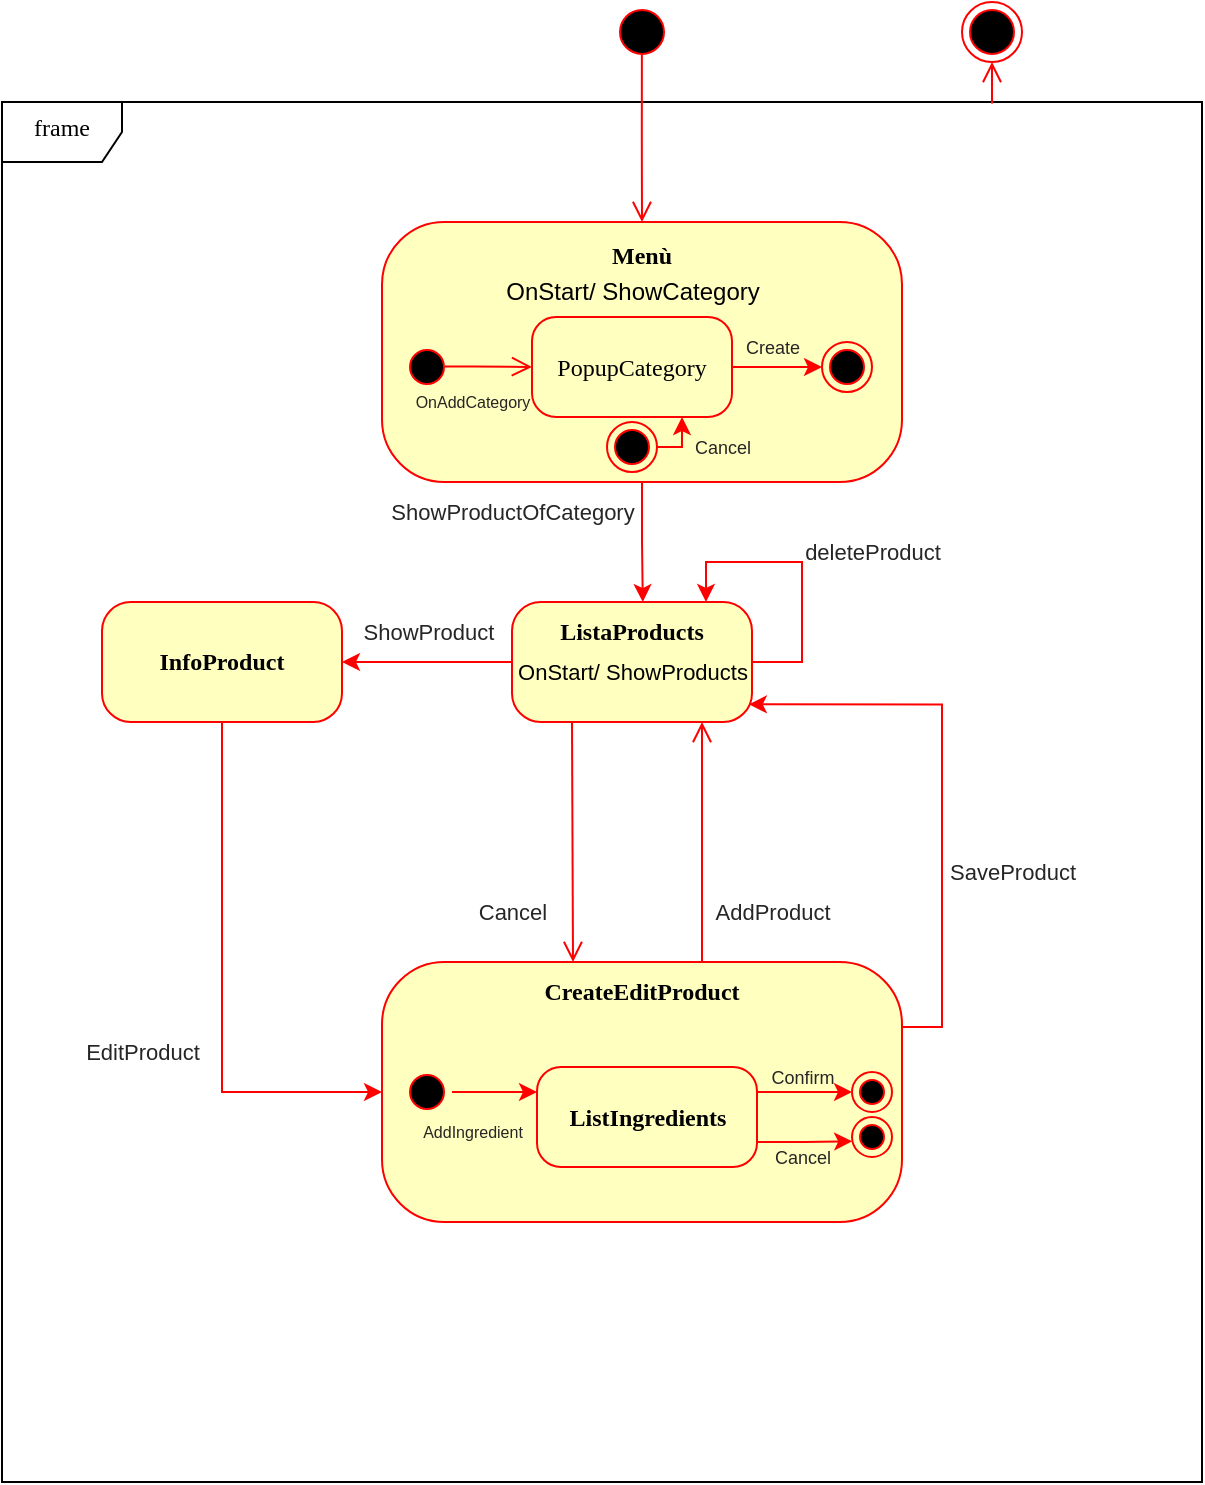 <mxfile version="20.8.0" type="device"><diagram name="Page-1" id="58cdce13-f638-feb5-8d6f-7d28b1aa9fa0"><mxGraphModel dx="1750" dy="858" grid="1" gridSize="10" guides="1" tooltips="1" connect="1" arrows="1" fold="1" page="1" pageScale="1" pageWidth="1100" pageHeight="850" background="none" math="0" shadow="0"><root><mxCell id="0"/><mxCell id="1" parent="0"/><mxCell id="2a3bc250acf0617d-8" value="frame" style="shape=umlFrame;whiteSpace=wrap;html=1;rounded=1;shadow=0;comic=0;labelBackgroundColor=none;strokeWidth=1;fontFamily=Verdana;fontSize=12;align=center;spacingTop=-5;" parent="1" vertex="1"><mxGeometry x="50" y="60" width="600" height="690" as="geometry"/></mxCell><mxCell id="PPng1vkpo5t-3qyW6xZq-22" style="edgeStyle=orthogonalEdgeStyle;rounded=0;orthogonalLoop=1;jettySize=auto;html=1;exitX=0;exitY=0.5;exitDx=0;exitDy=0;entryX=1;entryY=0.5;entryDx=0;entryDy=0;strokeColor=#FF0000;fontSize=11;fontColor=#272525;" edge="1" parent="1" source="382b91b5511bd0f7-5" target="382b91b5511bd0f7-10"><mxGeometry relative="1" as="geometry"/></mxCell><mxCell id="382b91b5511bd0f7-5" value="&lt;b&gt;ListaProducts&lt;/b&gt;" style="rounded=1;whiteSpace=wrap;html=1;arcSize=24;fillColor=#ffffc0;strokeColor=#ff0000;shadow=0;comic=0;labelBackgroundColor=none;fontFamily=Verdana;fontSize=12;fontColor=#000000;align=center;spacingTop=-31;" parent="1" vertex="1"><mxGeometry x="305" y="310" width="120" height="60" as="geometry"/></mxCell><mxCell id="PPng1vkpo5t-3qyW6xZq-20" style="edgeStyle=orthogonalEdgeStyle;rounded=0;orthogonalLoop=1;jettySize=auto;html=1;exitX=0.5;exitY=1;exitDx=0;exitDy=0;entryX=0.545;entryY=0;entryDx=0;entryDy=0;entryPerimeter=0;strokeColor=#FF0000;fontSize=11;fontColor=#272525;" edge="1" parent="1" source="382b91b5511bd0f7-6" target="382b91b5511bd0f7-5"><mxGeometry relative="1" as="geometry"/></mxCell><mxCell id="382b91b5511bd0f7-6" value="Menù" style="rounded=1;whiteSpace=wrap;html=1;arcSize=24;fillColor=#ffffc0;strokeColor=#ff0000;shadow=0;comic=0;labelBackgroundColor=none;fontFamily=Verdana;fontSize=12;fontColor=#000000;align=center;fontStyle=1;spacingTop=-97;" parent="1" vertex="1"><mxGeometry x="240" y="120" width="260" height="130" as="geometry"/></mxCell><mxCell id="PPng1vkpo5t-3qyW6xZq-7" style="edgeStyle=orthogonalEdgeStyle;rounded=0;orthogonalLoop=1;jettySize=auto;html=1;exitX=1;exitY=0.5;exitDx=0;exitDy=0;entryX=0;entryY=0.5;entryDx=0;entryDy=0;fontColor=#FF0000;strokeColor=#FF0000;" edge="1" parent="1" source="382b91b5511bd0f7-7" target="PPng1vkpo5t-3qyW6xZq-3"><mxGeometry relative="1" as="geometry"/></mxCell><mxCell id="382b91b5511bd0f7-7" value="PopupCategory" style="rounded=1;whiteSpace=wrap;html=1;arcSize=24;fillColor=#ffffc0;strokeColor=#ff0000;shadow=0;comic=0;labelBackgroundColor=none;fontFamily=Verdana;fontSize=12;fontColor=#000000;align=center;" parent="1" vertex="1"><mxGeometry x="315" y="167.5" width="100" height="50" as="geometry"/></mxCell><mxCell id="PPng1vkpo5t-3qyW6xZq-37" style="edgeStyle=orthogonalEdgeStyle;rounded=0;orthogonalLoop=1;jettySize=auto;html=1;exitX=1;exitY=0.25;exitDx=0;exitDy=0;strokeColor=#FF0000;fontSize=11;fontColor=#272525;entryX=0.987;entryY=0.853;entryDx=0;entryDy=0;entryPerimeter=0;" edge="1" parent="1" source="382b91b5511bd0f7-9" target="382b91b5511bd0f7-5"><mxGeometry relative="1" as="geometry"><Array as="points"><mxPoint x="520" y="523"/><mxPoint x="520" y="361"/></Array></mxGeometry></mxCell><mxCell id="382b91b5511bd0f7-9" value="&lt;b&gt;CreateEditProduct&lt;/b&gt;" style="rounded=1;whiteSpace=wrap;html=1;arcSize=24;fillColor=#ffffc0;strokeColor=#ff0000;shadow=0;comic=0;labelBackgroundColor=none;fontFamily=Verdana;fontSize=12;fontColor=#000000;align=center;spacingTop=-101;" parent="1" vertex="1"><mxGeometry x="240" y="490" width="260" height="130" as="geometry"/></mxCell><mxCell id="PPng1vkpo5t-3qyW6xZq-38" style="edgeStyle=orthogonalEdgeStyle;rounded=0;orthogonalLoop=1;jettySize=auto;html=1;exitX=0.5;exitY=1;exitDx=0;exitDy=0;entryX=0;entryY=0.5;entryDx=0;entryDy=0;strokeColor=#FF0000;fontSize=11;fontColor=#272525;" edge="1" parent="1" source="382b91b5511bd0f7-10" target="382b91b5511bd0f7-9"><mxGeometry relative="1" as="geometry"/></mxCell><mxCell id="382b91b5511bd0f7-10" value="InfoProduct" style="rounded=1;whiteSpace=wrap;html=1;arcSize=24;fillColor=#ffffc0;strokeColor=#ff0000;shadow=0;comic=0;labelBackgroundColor=none;fontFamily=Verdana;fontSize=12;fontColor=#000000;align=center;fontStyle=1" parent="1" vertex="1"><mxGeometry x="100" y="310" width="120" height="60" as="geometry"/></mxCell><mxCell id="2a3bc250acf0617d-9" style="edgeStyle=orthogonalEdgeStyle;html=1;labelBackgroundColor=none;endArrow=open;endSize=8;strokeColor=#ff0000;fontFamily=Verdana;fontSize=12;align=left;exitX=0.844;exitY=0.502;exitDx=0;exitDy=0;exitPerimeter=0;" parent="1" source="PPng1vkpo5t-3qyW6xZq-13" target="382b91b5511bd0f7-6" edge="1"><mxGeometry relative="1" as="geometry"><mxPoint x="365" y="40" as="sourcePoint"/><Array as="points"/></mxGeometry></mxCell><mxCell id="3cde6dad864a17aa-7" style="edgeStyle=elbowEdgeStyle;html=1;labelBackgroundColor=none;endArrow=open;endSize=8;strokeColor=#ff0000;fontFamily=Verdana;fontSize=12;align=left;" parent="1" edge="1"><mxGeometry relative="1" as="geometry"><mxPoint x="400" y="490" as="sourcePoint"/><mxPoint x="400" y="370" as="targetPoint"/><Array as="points"><mxPoint x="400" y="410"/></Array></mxGeometry></mxCell><mxCell id="3cde6dad864a17aa-8" style="edgeStyle=elbowEdgeStyle;html=1;labelBackgroundColor=none;endArrow=open;endSize=8;strokeColor=#ff0000;fontFamily=Verdana;fontSize=12;align=left;exitX=0.25;exitY=1;" parent="1" source="382b91b5511bd0f7-5" edge="1"><mxGeometry relative="1" as="geometry"><mxPoint x="350" y="515" as="sourcePoint"/><mxPoint x="336" y="490" as="targetPoint"/></mxGeometry></mxCell><mxCell id="24f968d109e7d6b4-3" value="" style="ellipse;html=1;shape=endState;fillColor=#000000;strokeColor=#ff0000;rounded=1;shadow=0;comic=0;labelBackgroundColor=none;fontFamily=Verdana;fontSize=12;fontColor=#000000;align=center;" parent="1" vertex="1"><mxGeometry x="530" y="10" width="30" height="30" as="geometry"/></mxCell><mxCell id="PPng1vkpo5t-3qyW6xZq-1" value="OnStart/ ShowCategory" style="text;html=1;align=center;verticalAlign=middle;resizable=0;points=[];autosize=1;strokeColor=none;fillColor=none;" vertex="1" parent="1"><mxGeometry x="290" y="140" width="150" height="30" as="geometry"/></mxCell><mxCell id="PPng1vkpo5t-3qyW6xZq-2" value="" style="ellipse;html=1;shape=startState;fillColor=#000000;strokeColor=#ff0000;rounded=1;shadow=0;comic=0;labelBackgroundColor=none;fontFamily=Verdana;fontSize=12;fontColor=#000000;align=center;direction=south;" vertex="1" parent="1"><mxGeometry x="250" y="180" width="25" height="25" as="geometry"/></mxCell><mxCell id="PPng1vkpo5t-3qyW6xZq-3" value="" style="ellipse;html=1;shape=endState;fillColor=#000000;strokeColor=#ff0000;rounded=1;shadow=0;comic=0;labelBackgroundColor=none;fontFamily=Verdana;fontSize=12;fontColor=#000000;align=center;" vertex="1" parent="1"><mxGeometry x="460" y="180" width="25" height="25" as="geometry"/></mxCell><mxCell id="PPng1vkpo5t-3qyW6xZq-6" style="edgeStyle=orthogonalEdgeStyle;html=1;exitX=0.489;exitY=0.147;entryX=0;entryY=0.5;labelBackgroundColor=none;endArrow=open;endSize=8;strokeColor=#ff0000;fontFamily=Verdana;fontSize=12;align=left;exitDx=0;exitDy=0;entryDx=0;entryDy=0;exitPerimeter=0;" edge="1" parent="1" source="PPng1vkpo5t-3qyW6xZq-2" target="382b91b5511bd0f7-7"><mxGeometry relative="1" as="geometry"><mxPoint x="590" y="30" as="sourcePoint"/><mxPoint x="750" y="30" as="targetPoint"/></mxGeometry></mxCell><mxCell id="PPng1vkpo5t-3qyW6xZq-9" style="edgeStyle=orthogonalEdgeStyle;rounded=0;orthogonalLoop=1;jettySize=auto;html=1;exitX=1;exitY=0.5;exitDx=0;exitDy=0;entryX=0.75;entryY=1;entryDx=0;entryDy=0;strokeColor=#FF0000;fontColor=#FF0000;" edge="1" parent="1" source="PPng1vkpo5t-3qyW6xZq-8" target="382b91b5511bd0f7-7"><mxGeometry relative="1" as="geometry"/></mxCell><mxCell id="PPng1vkpo5t-3qyW6xZq-8" value="" style="ellipse;html=1;shape=endState;fillColor=#000000;strokeColor=#ff0000;rounded=1;shadow=0;comic=0;labelBackgroundColor=none;fontFamily=Verdana;fontSize=12;fontColor=#000000;align=center;" vertex="1" parent="1"><mxGeometry x="352.5" y="220" width="25" height="25" as="geometry"/></mxCell><mxCell id="PPng1vkpo5t-3qyW6xZq-10" value="&lt;font color=&quot;#272525&quot; style=&quot;font-size: 9px;&quot;&gt;Cancel&lt;/font&gt;" style="text;html=1;align=center;verticalAlign=middle;resizable=0;points=[];autosize=1;strokeColor=none;fillColor=none;fontColor=#FF0000;fontSize=9;" vertex="1" parent="1"><mxGeometry x="385" y="222.5" width="50" height="20" as="geometry"/></mxCell><mxCell id="PPng1vkpo5t-3qyW6xZq-11" value="&lt;font color=&quot;#272525&quot; style=&quot;font-size: 8px;&quot;&gt;OnAddCategory&lt;/font&gt;" style="text;html=1;align=center;verticalAlign=middle;resizable=0;points=[];autosize=1;strokeColor=none;fillColor=none;fontColor=#FF0000;fontSize=8;" vertex="1" parent="1"><mxGeometry x="245" y="200" width="80" height="20" as="geometry"/></mxCell><mxCell id="PPng1vkpo5t-3qyW6xZq-12" value="&lt;font color=&quot;#272525&quot; style=&quot;font-size: 9px;&quot;&gt;Create&lt;/font&gt;" style="text;html=1;align=center;verticalAlign=middle;resizable=0;points=[];autosize=1;strokeColor=none;fillColor=none;fontColor=#FF0000;fontSize=9;" vertex="1" parent="1"><mxGeometry x="410" y="172.5" width="50" height="20" as="geometry"/></mxCell><mxCell id="PPng1vkpo5t-3qyW6xZq-13" value="" style="ellipse;html=1;shape=startState;fillColor=#000000;strokeColor=#ff0000;rounded=1;shadow=0;comic=0;labelBackgroundColor=none;fontFamily=Verdana;fontSize=12;fontColor=#000000;align=center;direction=south;" vertex="1" parent="1"><mxGeometry x="355" y="10" width="30" height="30" as="geometry"/></mxCell><mxCell id="PPng1vkpo5t-3qyW6xZq-15" style="edgeStyle=orthogonalEdgeStyle;html=1;labelBackgroundColor=none;endArrow=open;endSize=8;strokeColor=#ff0000;fontFamily=Verdana;fontSize=12;align=left;exitX=0.825;exitY=0.001;exitDx=0;exitDy=0;exitPerimeter=0;entryX=0.5;entryY=1;entryDx=0;entryDy=0;" edge="1" parent="1" source="2a3bc250acf0617d-8" target="24f968d109e7d6b4-3"><mxGeometry relative="1" as="geometry"><mxPoint x="820" y="30" as="sourcePoint"/><mxPoint x="820.06" y="114.68" as="targetPoint"/><Array as="points"/></mxGeometry></mxCell><mxCell id="PPng1vkpo5t-3qyW6xZq-16" value="OnStart/ ShowProducts" style="text;html=1;align=center;verticalAlign=middle;resizable=0;points=[];autosize=1;strokeColor=none;fillColor=none;fontSize=11;" vertex="1" parent="1"><mxGeometry x="295" y="330" width="140" height="30" as="geometry"/></mxCell><mxCell id="PPng1vkpo5t-3qyW6xZq-21" value="ShowProductOfCategory" style="text;html=1;align=center;verticalAlign=middle;resizable=0;points=[];autosize=1;strokeColor=none;fillColor=none;fontSize=11;fontColor=#272525;" vertex="1" parent="1"><mxGeometry x="230" y="250" width="150" height="30" as="geometry"/></mxCell><mxCell id="PPng1vkpo5t-3qyW6xZq-23" value="ShowProduct" style="text;html=1;align=center;verticalAlign=middle;resizable=0;points=[];autosize=1;strokeColor=none;fillColor=none;fontSize=11;fontColor=#272525;" vertex="1" parent="1"><mxGeometry x="217.5" y="310" width="90" height="30" as="geometry"/></mxCell><mxCell id="PPng1vkpo5t-3qyW6xZq-33" style="edgeStyle=orthogonalEdgeStyle;rounded=0;orthogonalLoop=1;jettySize=auto;html=1;exitX=1;exitY=0.75;exitDx=0;exitDy=0;entryX=0.004;entryY=0.608;entryDx=0;entryDy=0;strokeColor=#FF0000;fontSize=11;fontColor=#272525;entryPerimeter=0;" edge="1" parent="1" source="PPng1vkpo5t-3qyW6xZq-24" target="PPng1vkpo5t-3qyW6xZq-27"><mxGeometry relative="1" as="geometry"/></mxCell><mxCell id="PPng1vkpo5t-3qyW6xZq-34" style="edgeStyle=orthogonalEdgeStyle;rounded=0;orthogonalLoop=1;jettySize=auto;html=1;exitX=1;exitY=0.25;exitDx=0;exitDy=0;entryX=0;entryY=0.5;entryDx=0;entryDy=0;strokeColor=#FF0000;fontSize=11;fontColor=#272525;" edge="1" parent="1" source="PPng1vkpo5t-3qyW6xZq-24" target="PPng1vkpo5t-3qyW6xZq-26"><mxGeometry relative="1" as="geometry"/></mxCell><mxCell id="PPng1vkpo5t-3qyW6xZq-24" value="ListIngredients" style="rounded=1;whiteSpace=wrap;html=1;arcSize=24;fillColor=#ffffc0;strokeColor=#ff0000;shadow=0;comic=0;labelBackgroundColor=none;fontFamily=Verdana;fontSize=12;fontColor=#000000;align=center;fontStyle=1" vertex="1" parent="1"><mxGeometry x="317.5" y="542.5" width="110" height="50" as="geometry"/></mxCell><mxCell id="PPng1vkpo5t-3qyW6xZq-25" value="" style="ellipse;html=1;shape=startState;fillColor=#000000;strokeColor=#ff0000;rounded=1;shadow=0;comic=0;labelBackgroundColor=none;fontFamily=Verdana;fontSize=12;fontColor=#000000;align=center;direction=south;" vertex="1" parent="1"><mxGeometry x="250" y="542.5" width="25" height="25" as="geometry"/></mxCell><mxCell id="PPng1vkpo5t-3qyW6xZq-26" value="" style="ellipse;html=1;shape=endState;fillColor=#000000;strokeColor=#ff0000;rounded=1;shadow=0;comic=0;labelBackgroundColor=none;fontFamily=Verdana;fontSize=12;fontColor=#000000;align=center;" vertex="1" parent="1"><mxGeometry x="475" y="545" width="20" height="20" as="geometry"/></mxCell><mxCell id="PPng1vkpo5t-3qyW6xZq-27" value="" style="ellipse;html=1;shape=endState;fillColor=#000000;strokeColor=#ff0000;rounded=1;shadow=0;comic=0;labelBackgroundColor=none;fontFamily=Verdana;fontSize=12;fontColor=#000000;align=center;" vertex="1" parent="1"><mxGeometry x="475" y="567.5" width="20" height="20" as="geometry"/></mxCell><mxCell id="PPng1vkpo5t-3qyW6xZq-28" value="&lt;font color=&quot;#272525&quot; style=&quot;font-size: 9px;&quot;&gt;Cancel&lt;/font&gt;" style="text;html=1;align=center;verticalAlign=middle;resizable=0;points=[];autosize=1;strokeColor=none;fillColor=none;fontColor=#FF0000;fontSize=9;" vertex="1" parent="1"><mxGeometry x="425" y="577.5" width="50" height="20" as="geometry"/></mxCell><mxCell id="PPng1vkpo5t-3qyW6xZq-29" value="&lt;font color=&quot;#272525&quot; style=&quot;font-size: 8px;&quot;&gt;AddIngredient&lt;/font&gt;" style="text;html=1;align=center;verticalAlign=middle;resizable=0;points=[];autosize=1;strokeColor=none;fillColor=none;fontColor=#FF0000;fontSize=8;" vertex="1" parent="1"><mxGeometry x="250" y="565" width="70" height="20" as="geometry"/></mxCell><mxCell id="PPng1vkpo5t-3qyW6xZq-30" value="&lt;font color=&quot;#272525&quot; style=&quot;font-size: 9px;&quot;&gt;Confirm&lt;/font&gt;" style="text;html=1;align=center;verticalAlign=middle;resizable=0;points=[];autosize=1;strokeColor=none;fillColor=none;fontColor=#FF0000;fontSize=9;" vertex="1" parent="1"><mxGeometry x="420" y="537.5" width="60" height="20" as="geometry"/></mxCell><mxCell id="PPng1vkpo5t-3qyW6xZq-35" value="" style="endArrow=classic;html=1;rounded=0;strokeColor=#FF0000;fontSize=11;fontColor=#272525;exitX=0.5;exitY=0;exitDx=0;exitDy=0;entryX=0;entryY=0.25;entryDx=0;entryDy=0;" edge="1" parent="1" source="PPng1vkpo5t-3qyW6xZq-25" target="PPng1vkpo5t-3qyW6xZq-24"><mxGeometry width="50" height="50" relative="1" as="geometry"><mxPoint x="440" y="580" as="sourcePoint"/><mxPoint x="490" y="530" as="targetPoint"/></mxGeometry></mxCell><mxCell id="PPng1vkpo5t-3qyW6xZq-39" value="EditProduct" style="text;html=1;align=center;verticalAlign=middle;resizable=0;points=[];autosize=1;strokeColor=none;fillColor=none;fontSize=11;fontColor=#272525;" vertex="1" parent="1"><mxGeometry x="80" y="520" width="80" height="30" as="geometry"/></mxCell><mxCell id="PPng1vkpo5t-3qyW6xZq-40" value="Cancel" style="text;html=1;align=center;verticalAlign=middle;resizable=0;points=[];autosize=1;strokeColor=none;fillColor=none;fontSize=11;fontColor=#272525;" vertex="1" parent="1"><mxGeometry x="275" y="450" width="60" height="30" as="geometry"/></mxCell><mxCell id="PPng1vkpo5t-3qyW6xZq-41" value="AddProduct" style="text;html=1;align=center;verticalAlign=middle;resizable=0;points=[];autosize=1;strokeColor=none;fillColor=none;fontSize=11;fontColor=#272525;" vertex="1" parent="1"><mxGeometry x="395" y="450" width="80" height="30" as="geometry"/></mxCell><mxCell id="PPng1vkpo5t-3qyW6xZq-43" value="SaveProduct" style="text;html=1;align=center;verticalAlign=middle;resizable=0;points=[];autosize=1;strokeColor=none;fillColor=none;fontSize=11;fontColor=#272525;" vertex="1" parent="1"><mxGeometry x="510" y="430" width="90" height="30" as="geometry"/></mxCell><mxCell id="PPng1vkpo5t-3qyW6xZq-44" style="edgeStyle=orthogonalEdgeStyle;rounded=0;orthogonalLoop=1;jettySize=auto;html=1;strokeColor=#FF0000;fontSize=11;fontColor=#272525;exitX=1;exitY=0.5;exitDx=0;exitDy=0;" edge="1" parent="1" source="382b91b5511bd0f7-5"><mxGeometry relative="1" as="geometry"><mxPoint x="640" y="30.64" as="sourcePoint"/><mxPoint x="402" y="310" as="targetPoint"/><Array as="points"><mxPoint x="450" y="340"/><mxPoint x="450" y="290"/><mxPoint x="402" y="290"/></Array></mxGeometry></mxCell><mxCell id="PPng1vkpo5t-3qyW6xZq-46" value="deleteProduct" style="text;html=1;align=center;verticalAlign=middle;resizable=0;points=[];autosize=1;strokeColor=none;fillColor=none;fontSize=11;fontColor=#272525;" vertex="1" parent="1"><mxGeometry x="440" y="270" width="90" height="30" as="geometry"/></mxCell></root></mxGraphModel></diagram></mxfile>
